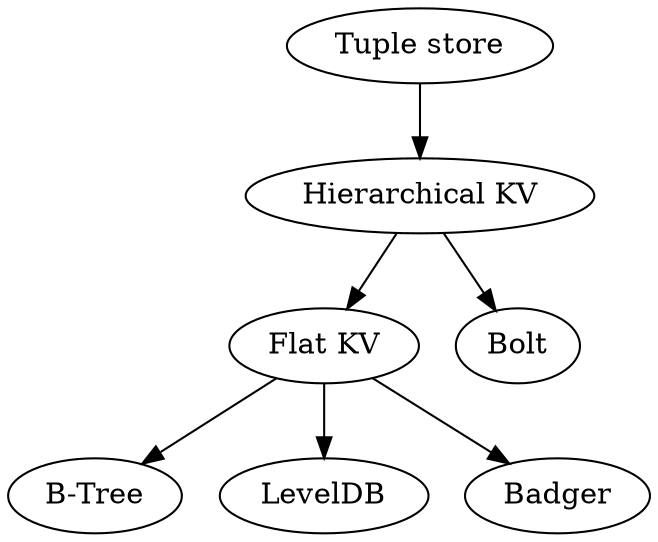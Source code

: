 digraph DBs {
    flat_kv [label="Flat KV" URL="./docs/kv-flat.md"]
    btree [label="B-Tree"]
    flat_kv -> btree
    leveldb [label="LevelDB"]
    flat_kv -> leveldb
    badger [label="Badger"]
    flat_kv -> badger

    hie_kv [label="Hierarchical KV" URL="./docs/kv-hierarchical.md"]
    hie_kv -> flat_kv
    bolt [label="Bolt"]
    hie_kv -> bolt

    strict_tuple [label="Tuple store" URL="./docs/tuple-strict.md"]
    strict_tuple -> hie_kv
}